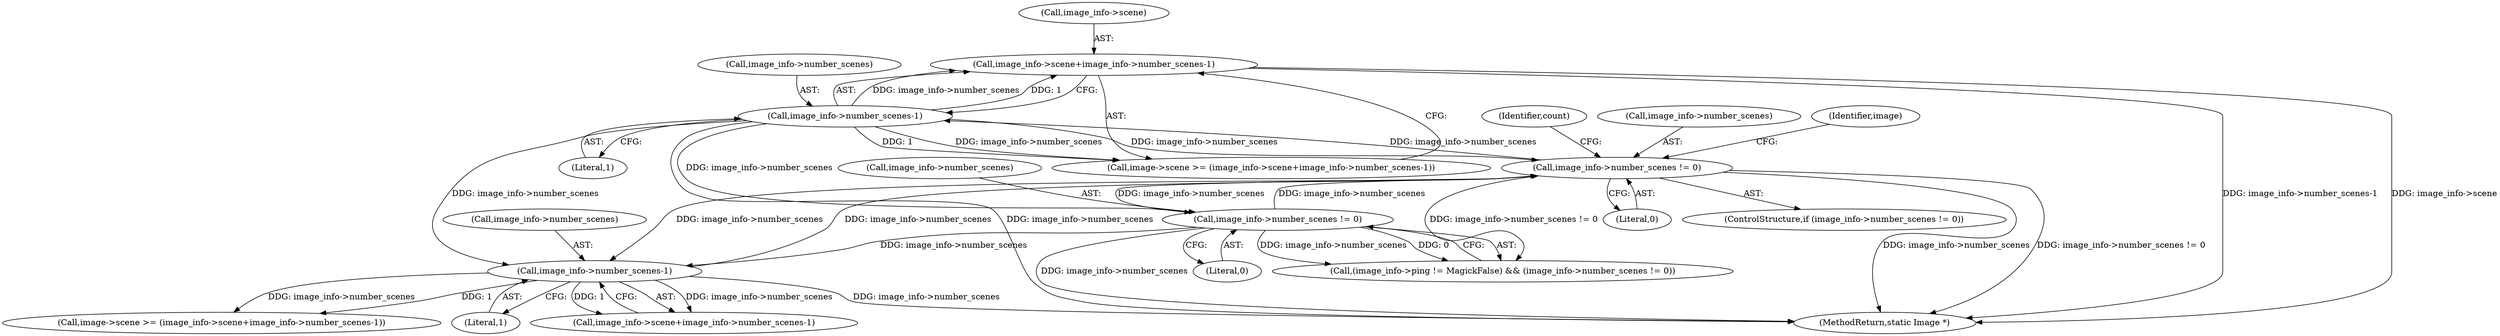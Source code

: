 digraph "0_ImageMagick_0474237508f39c4f783208123431815f1ededb76_1@pointer" {
"1002275" [label="(Call,image_info->scene+image_info->number_scenes-1)"];
"1002279" [label="(Call,image_info->number_scenes-1)"];
"1002265" [label="(Call,image_info->number_scenes != 0)"];
"1001169" [label="(Call,image_info->number_scenes != 0)"];
"1001183" [label="(Call,image_info->number_scenes-1)"];
"1002269" [label="(Literal,0)"];
"1002275" [label="(Call,image_info->scene+image_info->number_scenes-1)"];
"1001184" [label="(Call,image_info->number_scenes)"];
"1001187" [label="(Literal,1)"];
"1001183" [label="(Call,image_info->number_scenes-1)"];
"1002280" [label="(Call,image_info->number_scenes)"];
"1002273" [label="(Identifier,image)"];
"1001163" [label="(Call,(image_info->ping != MagickFalse) && (image_info->number_scenes != 0))"];
"1002264" [label="(ControlStructure,if (image_info->number_scenes != 0))"];
"1002265" [label="(Call,image_info->number_scenes != 0)"];
"1001173" [label="(Literal,0)"];
"1001175" [label="(Call,image->scene >= (image_info->scene+image_info->number_scenes-1))"];
"1002276" [label="(Call,image_info->scene)"];
"1002283" [label="(Literal,1)"];
"1002358" [label="(MethodReturn,static Image *)"];
"1001169" [label="(Call,image_info->number_scenes != 0)"];
"1002279" [label="(Call,image_info->number_scenes-1)"];
"1002271" [label="(Call,image->scene >= (image_info->scene+image_info->number_scenes-1))"];
"1002286" [label="(Identifier,count)"];
"1002266" [label="(Call,image_info->number_scenes)"];
"1001179" [label="(Call,image_info->scene+image_info->number_scenes-1)"];
"1001170" [label="(Call,image_info->number_scenes)"];
"1002275" -> "1002271"  [label="AST: "];
"1002275" -> "1002279"  [label="CFG: "];
"1002276" -> "1002275"  [label="AST: "];
"1002279" -> "1002275"  [label="AST: "];
"1002271" -> "1002275"  [label="CFG: "];
"1002275" -> "1002358"  [label="DDG: image_info->number_scenes-1"];
"1002275" -> "1002358"  [label="DDG: image_info->scene"];
"1002279" -> "1002275"  [label="DDG: image_info->number_scenes"];
"1002279" -> "1002275"  [label="DDG: 1"];
"1002279" -> "1002283"  [label="CFG: "];
"1002280" -> "1002279"  [label="AST: "];
"1002283" -> "1002279"  [label="AST: "];
"1002279" -> "1002358"  [label="DDG: image_info->number_scenes"];
"1002279" -> "1001169"  [label="DDG: image_info->number_scenes"];
"1002279" -> "1001183"  [label="DDG: image_info->number_scenes"];
"1002279" -> "1002265"  [label="DDG: image_info->number_scenes"];
"1002279" -> "1002271"  [label="DDG: image_info->number_scenes"];
"1002279" -> "1002271"  [label="DDG: 1"];
"1002265" -> "1002279"  [label="DDG: image_info->number_scenes"];
"1002265" -> "1002264"  [label="AST: "];
"1002265" -> "1002269"  [label="CFG: "];
"1002266" -> "1002265"  [label="AST: "];
"1002269" -> "1002265"  [label="AST: "];
"1002273" -> "1002265"  [label="CFG: "];
"1002286" -> "1002265"  [label="CFG: "];
"1002265" -> "1002358"  [label="DDG: image_info->number_scenes != 0"];
"1002265" -> "1002358"  [label="DDG: image_info->number_scenes"];
"1002265" -> "1001163"  [label="DDG: image_info->number_scenes != 0"];
"1002265" -> "1001169"  [label="DDG: image_info->number_scenes"];
"1002265" -> "1001183"  [label="DDG: image_info->number_scenes"];
"1001169" -> "1002265"  [label="DDG: image_info->number_scenes"];
"1001183" -> "1002265"  [label="DDG: image_info->number_scenes"];
"1001169" -> "1001163"  [label="AST: "];
"1001169" -> "1001173"  [label="CFG: "];
"1001170" -> "1001169"  [label="AST: "];
"1001173" -> "1001169"  [label="AST: "];
"1001163" -> "1001169"  [label="CFG: "];
"1001169" -> "1002358"  [label="DDG: image_info->number_scenes"];
"1001169" -> "1001163"  [label="DDG: image_info->number_scenes"];
"1001169" -> "1001163"  [label="DDG: 0"];
"1001169" -> "1001183"  [label="DDG: image_info->number_scenes"];
"1001183" -> "1001179"  [label="AST: "];
"1001183" -> "1001187"  [label="CFG: "];
"1001184" -> "1001183"  [label="AST: "];
"1001187" -> "1001183"  [label="AST: "];
"1001179" -> "1001183"  [label="CFG: "];
"1001183" -> "1002358"  [label="DDG: image_info->number_scenes"];
"1001183" -> "1001175"  [label="DDG: image_info->number_scenes"];
"1001183" -> "1001175"  [label="DDG: 1"];
"1001183" -> "1001179"  [label="DDG: image_info->number_scenes"];
"1001183" -> "1001179"  [label="DDG: 1"];
}

